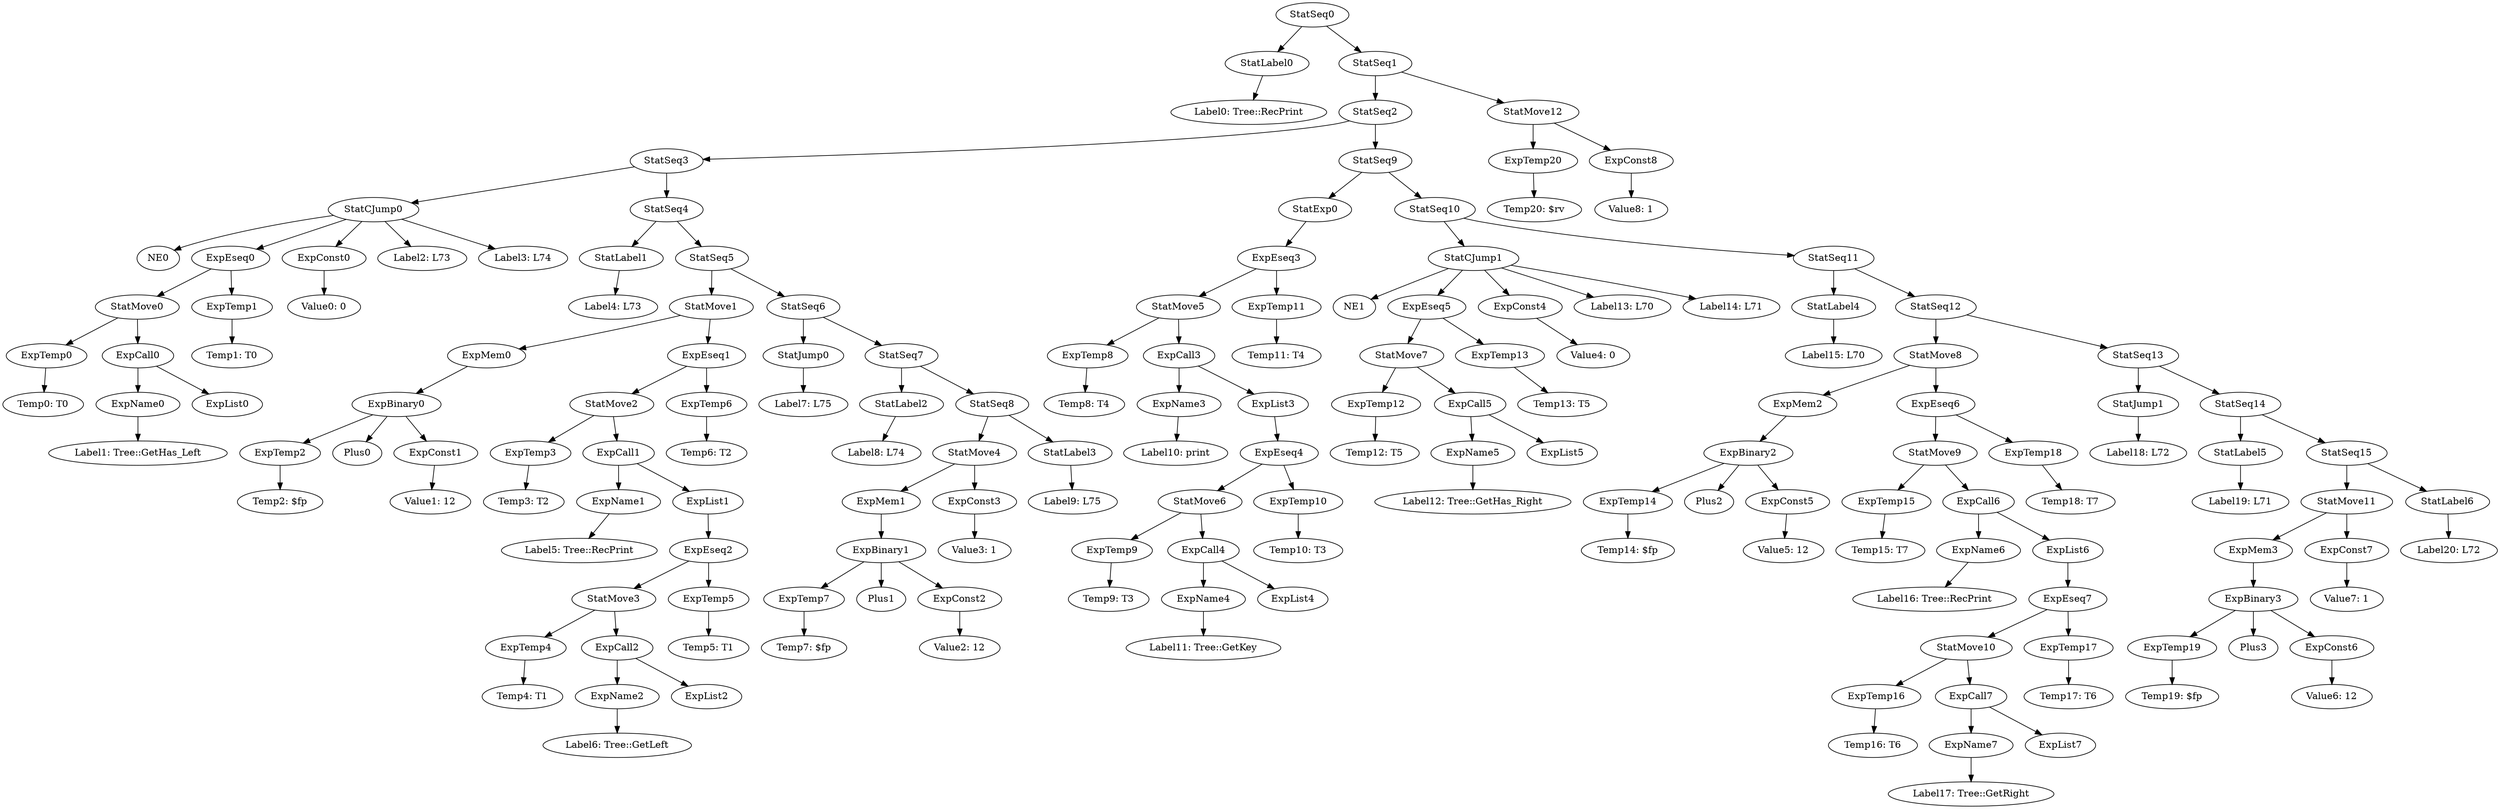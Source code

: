 digraph {
	ordering = out;
	StatSeq15 -> StatMove11;
	StatSeq15 -> StatLabel6;
	ExpConst7 -> "Value7: 1";
	StatMove11 -> ExpMem3;
	StatMove11 -> ExpConst7;
	ExpMem3 -> ExpBinary3;
	ExpConst6 -> "Value6: 12";
	StatSeq2 -> StatSeq3;
	StatSeq2 -> StatSeq9;
	ExpConst3 -> "Value3: 1";
	ExpMem1 -> ExpBinary1;
	ExpBinary1 -> ExpTemp7;
	ExpBinary1 -> Plus1;
	ExpBinary1 -> ExpConst2;
	ExpTemp6 -> "Temp6: T2";
	StatMove6 -> ExpTemp9;
	StatMove6 -> ExpCall4;
	ExpName3 -> "Label10: print";
	ExpCall2 -> ExpName2;
	ExpCall2 -> ExpList2;
	ExpEseq4 -> StatMove6;
	ExpEseq4 -> ExpTemp10;
	StatMove10 -> ExpTemp16;
	StatMove10 -> ExpCall7;
	ExpBinary3 -> ExpTemp19;
	ExpBinary3 -> Plus3;
	ExpBinary3 -> ExpConst6;
	StatLabel3 -> "Label9: L75";
	ExpConst4 -> "Value4: 0";
	StatMove3 -> ExpTemp4;
	StatMove3 -> ExpCall2;
	ExpTemp7 -> "Temp7: $fp";
	ExpTemp0 -> "Temp0: T0";
	ExpEseq3 -> StatMove5;
	ExpEseq3 -> ExpTemp11;
	ExpConst8 -> "Value8: 1";
	ExpTemp20 -> "Temp20: $rv";
	ExpName0 -> "Label1: Tree::GetHas_Left";
	ExpName5 -> "Label12: Tree::GetHas_Right";
	ExpEseq1 -> StatMove2;
	ExpEseq1 -> ExpTemp6;
	ExpName1 -> "Label5: Tree::RecPrint";
	StatSeq10 -> StatCJump1;
	StatSeq10 -> StatSeq11;
	ExpTemp15 -> "Temp15: T7";
	StatSeq14 -> StatLabel5;
	StatSeq14 -> StatSeq15;
	StatMove0 -> ExpTemp0;
	StatMove0 -> ExpCall0;
	StatMove8 -> ExpMem2;
	StatMove8 -> ExpEseq6;
	StatSeq3 -> StatCJump0;
	StatSeq3 -> StatSeq4;
	ExpConst0 -> "Value0: 0";
	StatSeq7 -> StatLabel2;
	StatSeq7 -> StatSeq8;
	ExpName2 -> "Label6: Tree::GetLeft";
	ExpBinary2 -> ExpTemp14;
	ExpBinary2 -> Plus2;
	ExpBinary2 -> ExpConst5;
	ExpTemp5 -> "Temp5: T1";
	ExpTemp4 -> "Temp4: T1";
	StatLabel5 -> "Label19: L71";
	ExpList1 -> ExpEseq2;
	ExpEseq2 -> StatMove3;
	ExpEseq2 -> ExpTemp5;
	ExpTemp1 -> "Temp1: T0";
	ExpEseq0 -> StatMove0;
	ExpEseq0 -> ExpTemp1;
	ExpTemp11 -> "Temp11: T4";
	ExpConst2 -> "Value2: 12";
	StatExp0 -> ExpEseq3;
	StatSeq8 -> StatMove4;
	StatSeq8 -> StatLabel3;
	ExpTemp3 -> "Temp3: T2";
	StatSeq6 -> StatJump0;
	StatSeq6 -> StatSeq7;
	ExpName7 -> "Label17: Tree::GetRight";
	StatJump0 -> "Label7: L75";
	ExpCall1 -> ExpName1;
	ExpCall1 -> ExpList1;
	ExpCall0 -> ExpName0;
	ExpCall0 -> ExpList0;
	StatSeq9 -> StatExp0;
	StatSeq9 -> StatSeq10;
	StatLabel1 -> "Label4: L73";
	ExpTemp8 -> "Temp8: T4";
	ExpTemp18 -> "Temp18: T7";
	StatSeq5 -> StatMove1;
	StatSeq5 -> StatSeq6;
	StatLabel4 -> "Label15: L70";
	StatCJump0 -> NE0;
	StatCJump0 -> ExpEseq0;
	StatCJump0 -> ExpConst0;
	StatCJump0 -> "Label2: L73";
	StatCJump0 -> "Label3: L74";
	StatMove1 -> ExpMem0;
	StatMove1 -> ExpEseq1;
	ExpTemp2 -> "Temp2: $fp";
	StatMove2 -> ExpTemp3;
	StatMove2 -> ExpCall1;
	StatLabel0 -> "Label0: Tree::RecPrint";
	ExpTemp19 -> "Temp19: $fp";
	ExpBinary0 -> ExpTemp2;
	ExpBinary0 -> Plus0;
	ExpBinary0 -> ExpConst1;
	ExpMem0 -> ExpBinary0;
	StatLabel2 -> "Label8: L74";
	StatMove4 -> ExpMem1;
	StatMove4 -> ExpConst3;
	StatMove5 -> ExpTemp8;
	StatMove5 -> ExpCall3;
	StatSeq0 -> StatLabel0;
	StatSeq0 -> StatSeq1;
	ExpConst5 -> "Value5: 12";
	ExpConst1 -> "Value1: 12";
	ExpList6 -> ExpEseq7;
	ExpCall4 -> ExpName4;
	ExpCall4 -> ExpList4;
	ExpTemp9 -> "Temp9: T3";
	ExpName4 -> "Label11: Tree::GetKey";
	ExpList3 -> ExpEseq4;
	ExpCall3 -> ExpName3;
	ExpCall3 -> ExpList3;
	StatCJump1 -> NE1;
	StatCJump1 -> ExpEseq5;
	StatCJump1 -> ExpConst4;
	StatCJump1 -> "Label13: L70";
	StatCJump1 -> "Label14: L71";
	StatLabel6 -> "Label20: L72";
	ExpTemp12 -> "Temp12: T5";
	StatSeq1 -> StatSeq2;
	StatSeq1 -> StatMove12;
	ExpMem2 -> ExpBinary2;
	StatMove7 -> ExpTemp12;
	StatMove7 -> ExpCall5;
	ExpCall5 -> ExpName5;
	ExpCall5 -> ExpList5;
	ExpEseq5 -> StatMove7;
	ExpEseq5 -> ExpTemp13;
	ExpTemp13 -> "Temp13: T5";
	StatSeq11 -> StatLabel4;
	StatSeq11 -> StatSeq12;
	StatMove12 -> ExpTemp20;
	StatMove12 -> ExpConst8;
	ExpTemp14 -> "Temp14: $fp";
	StatMove9 -> ExpTemp15;
	StatMove9 -> ExpCall6;
	ExpName6 -> "Label16: Tree::RecPrint";
	ExpTemp10 -> "Temp10: T3";
	ExpCall6 -> ExpName6;
	ExpCall6 -> ExpList6;
	ExpTemp16 -> "Temp16: T6";
	ExpCall7 -> ExpName7;
	ExpCall7 -> ExpList7;
	ExpEseq7 -> StatMove10;
	ExpEseq7 -> ExpTemp17;
	StatSeq13 -> StatJump1;
	StatSeq13 -> StatSeq14;
	ExpTemp17 -> "Temp17: T6";
	ExpEseq6 -> StatMove9;
	ExpEseq6 -> ExpTemp18;
	StatSeq12 -> StatMove8;
	StatSeq12 -> StatSeq13;
	StatSeq4 -> StatLabel1;
	StatSeq4 -> StatSeq5;
	StatJump1 -> "Label18: L72";
}

